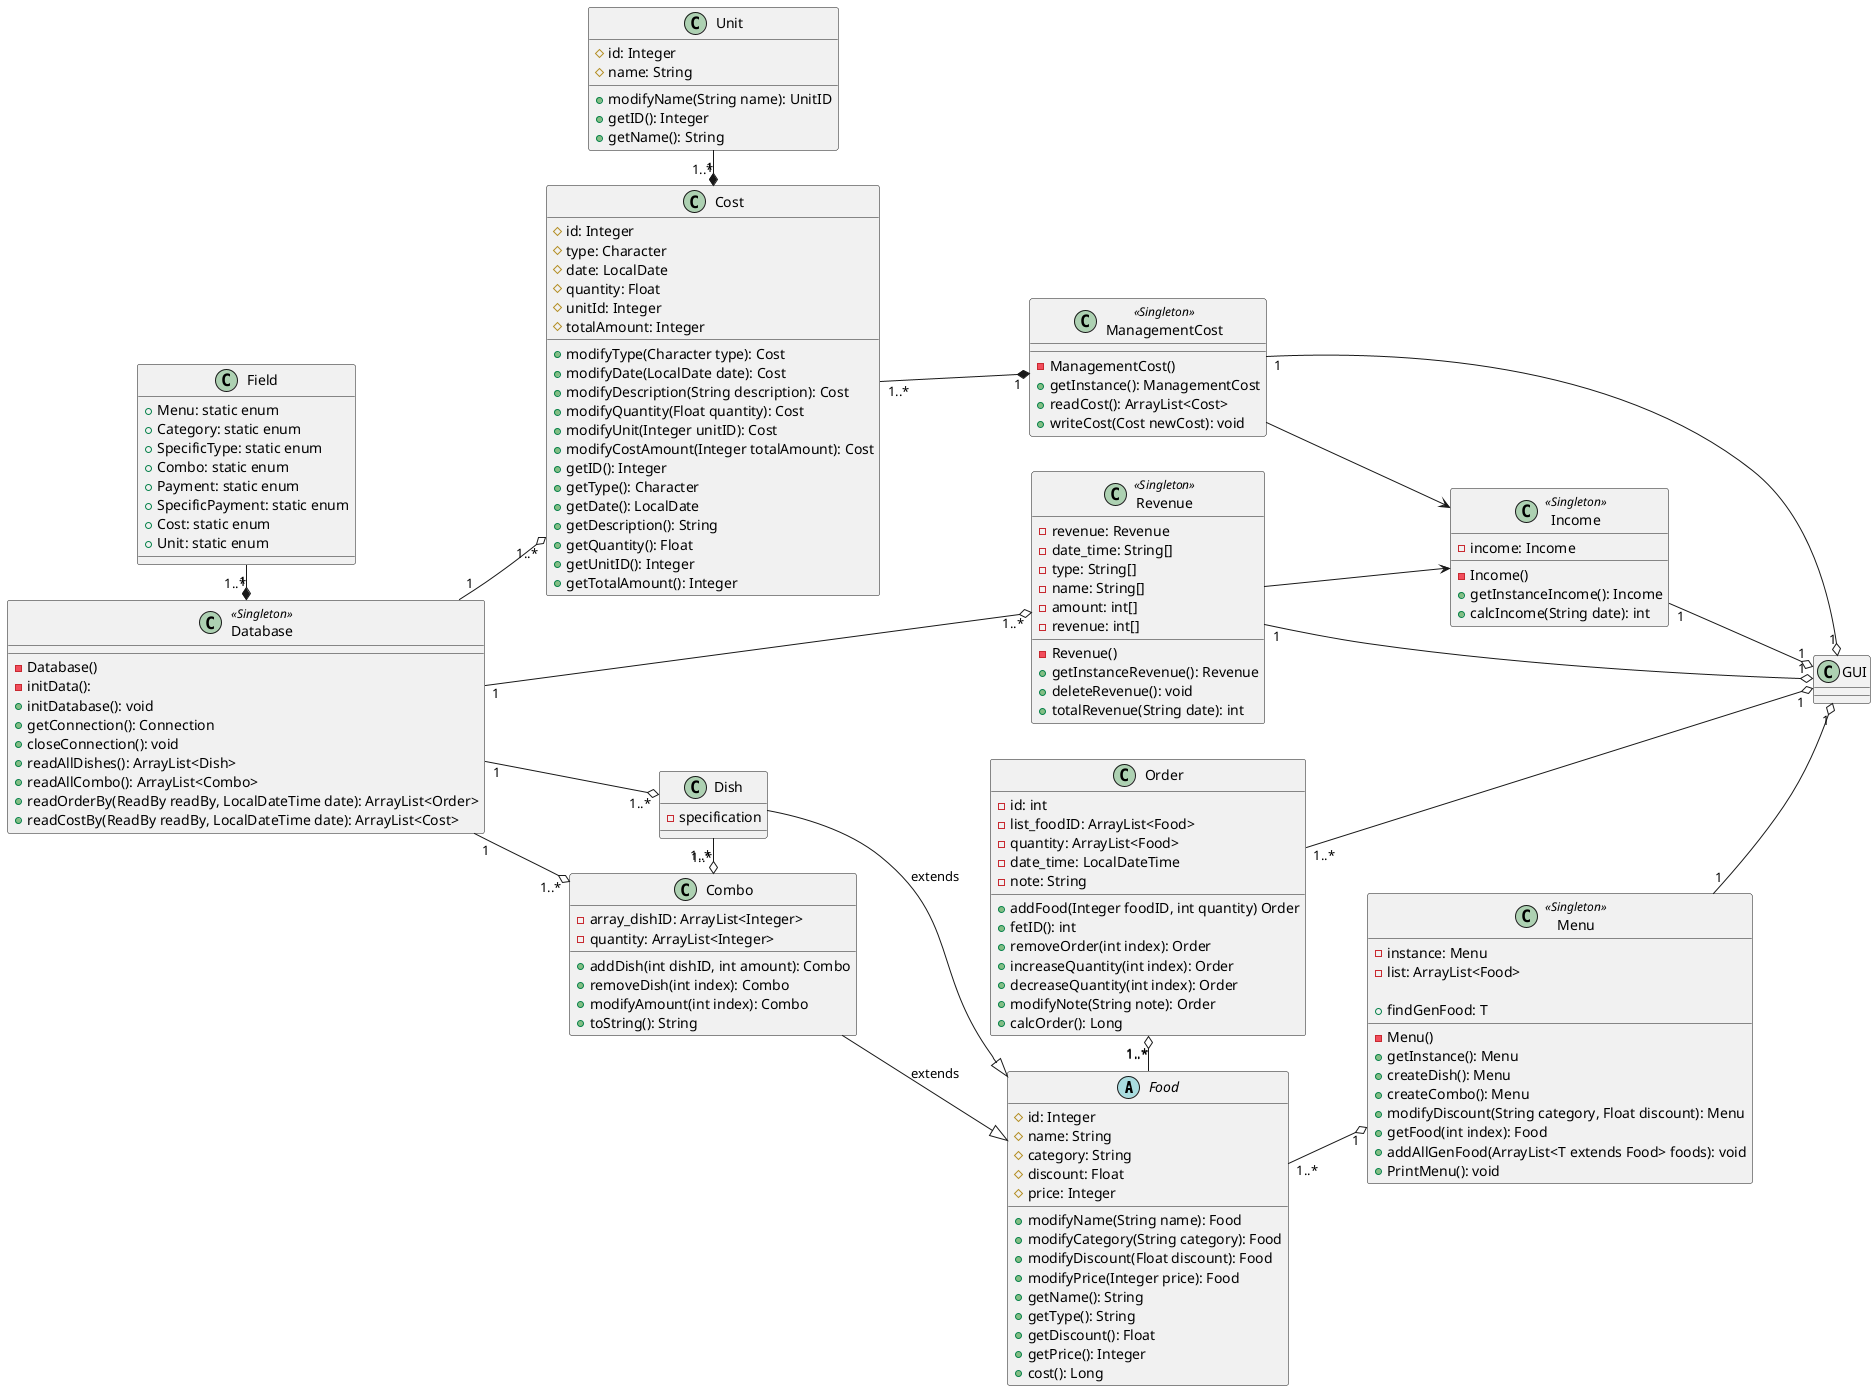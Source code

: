 @startuml class_diagram

left to right direction

abstract Food {
    # id: Integer
    # name: String
    # category: String
    # discount: Float
    # price: Integer

    + modifyName(String name): Food
    + modifyCategory(String category): Food
    + modifyDiscount(Float discount): Food
    + modifyPrice(Integer price): Food
    + getName(): String
    + getType(): String
    + getDiscount(): Float
    + getPrice(): Integer
    + cost(): Long
}

class Combo {
    - array_dishID: ArrayList<Integer>
    - quantity: ArrayList<Integer>

    + addDish(int dishID, int amount): Combo
    + removeDish(int index): Combo
    + modifyAmount(int index): Combo
    + toString(): String
}

class Menu << Singleton >> {
    - instance: Menu
    - list: ArrayList<Food>

    - Menu()
    + getInstance(): Menu
    + createDish(): Menu
    + createCombo(): Menu
    + modifyDiscount(String category, Float discount): Menu
    + getFood(int index): Food
    + findGenFood: T
    + addAllGenFood(ArrayList<T extends Food> foods): void
    + PrintMenu(): void
}

class Order {
    - id: int
    - list_foodID: ArrayList<Food>
    - quantity: ArrayList<Food>
    - date_time: LocalDateTime
    - note: String


    + addFood(Integer foodID, int quantity) Order
    + fetID(): int
    + removeOrder(int index): Order
    + increaseQuantity(int index): Order
    + decreaseQuantity(int index): Order
    + modifyNote(String note): Order
    + calcOrder(): Long
}

class Revenue << Singleton >> {
    - revenue: Revenue
    - date_time: String[]
    - type: String[]
    - name: String[]
    - amount: int[]
    - revenue: int[]

    - Revenue()
    + getInstanceRevenue(): Revenue
    + deleteRevenue(): void
    + totalRevenue(String date): int
}

class Income << Singleton >> {
    - income: Income

    - Income()
    + getInstanceIncome(): Income
    + calcIncome(String date): int
}

class Cost {
    # id: Integer
    # type: Character
    # date: LocalDate
    # quantity: Float
    # unitId: Integer
    # totalAmount: Integer

    + modifyType(Character type): Cost
    + modifyDate(LocalDate date): Cost
    + modifyDescription(String description): Cost
    + modifyQuantity(Float quantity): Cost
    + modifyUnit(Integer unitID): Cost
    + modifyCostAmount(Integer totalAmount): Cost
    + getID(): Integer
    + getType(): Character
    + getDate(): LocalDate
    + getDescription(): String
    + getQuantity(): Float
    + getUnitID(): Integer
    + getTotalAmount(): Integer
}

class ManagementCost << Singleton >> {
    - ManagementCost()
    + getInstance(): ManagementCost
    + readCost(): ArrayList<Cost>
    + writeCost(Cost newCost): void
}

class Unit {
    # id: Integer
    # name: String

    + modifyName(String name): UnitID
    + getID(): Integer
    + getName(): String
}

class Dish {
    - specification
}

class Database << Singleton >> {
    - Database()
    - initData():
    + initDatabase(): void
    + getConnection(): Connection
    + closeConnection(): void
    + readAllDishes(): ArrayList<Dish>
    + readAllCombo(): ArrayList<Combo>
    + readOrderBy(ReadBy readBy, LocalDateTime date): ArrayList<Order>
    + readCostBy(ReadBy readBy, LocalDateTime date): ArrayList<Cost>
}

class Field {
    + Menu: static enum
    + Category: static enum
    + SpecificType: static enum
    + Combo: static enum
    + Payment: static enum
    + SpecificPayment: static enum
    + Cost: static enum
    + Unit: static enum
}

Database "1" -o "1..*" Cost
Database "1" ---o "1..*" Revenue
Database "1" -o "1..*" Combo
Database "1" --o "1..*" Dish
Field "1" -* "1..*" Database
Combo --|> Food: extends
Dish --|> Food: extends
Dish  "1..*" -o "1..*" Combo
Order "1..*" o- "1..*" Food
Food "1..*" --o "1" Menu
Revenue --> Income
ManagementCost --> Income

class GUI{

}

Unit "1" -* "1..*" Cost
Cost "1..*" --* "1" ManagementCost
Order "1..*" -o "1" GUI
Menu "1" --o "1" GUI
ManagementCost "1" --o "1" GUI
Revenue "1" --o "1" GUI
Income "1" --o "1" GUI



@enduml
